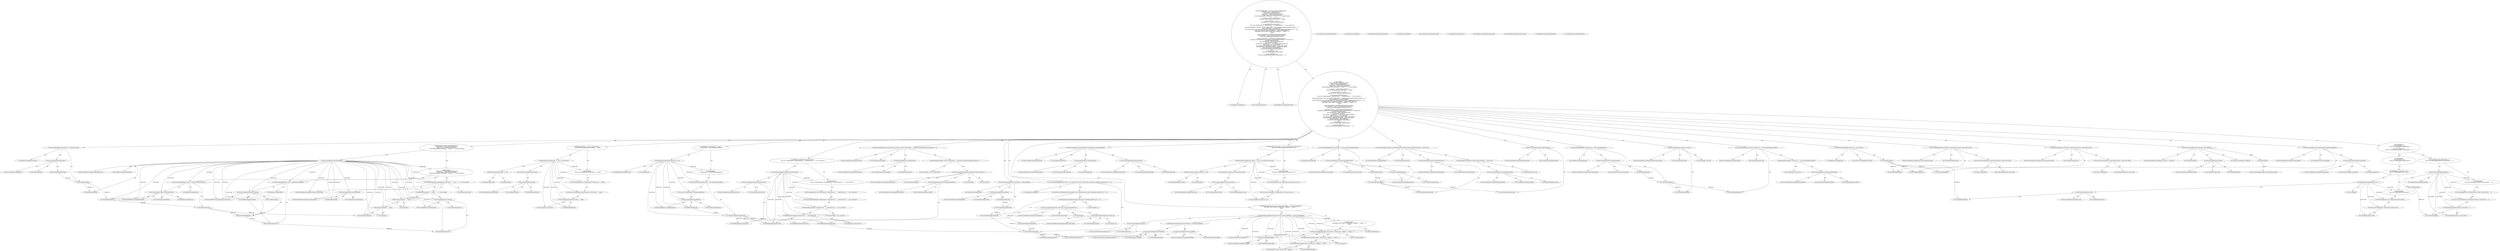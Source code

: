 digraph "execute#?" {
0 [label="2:CtTypeReferenceImpl@void" shape=ellipse]
1 [label="2:CtVirtualElement@execute" shape=ellipse]
2 [label="2:CtTypeReferenceImpl@TaskException" shape=ellipse]
3 [label="3:CtTypeReferenceImpl@Enumeration" shape=ellipse]
4 [label="3:CtExecutableReferenceImpl@keys()" shape=ellipse]
5 [label="3:CtVirtualElement@keys" shape=ellipse]
6 [label="3:CtFieldReadImpl@optionalAttrs" shape=ellipse]
7 [label="3:CtInvocationImpl@optionalAttrs.keys()" shape=ellipse]
8 [label="3:CtVirtualElement@iter" shape=ellipse]
9 [label="3:CtLocalVariableImpl@Enumeration iter = optionalAttrs.keys()" shape=ellipse]
10 [label="4:CtExecutableReferenceImpl@hasMoreElements()" shape=ellipse]
11 [label="4:CtVirtualElement@hasMoreElements" shape=ellipse]
12 [label="4:CtVariableReadImpl@iter" shape=ellipse]
13 [label="4:CtInvocationImpl@iter.hasMoreElements()" shape=ellipse]
14 [label="5:CtTypeReferenceImpl@String" shape=ellipse]
15 [label="5:CtExecutableReferenceImpl@nextElement()" shape=ellipse]
16 [label="5:CtVirtualElement@nextElement" shape=ellipse]
17 [label="5:CtVariableReadImpl@iter" shape=ellipse]
18 [label="5:CtInvocationImpl@((String) (iter.nextElement()))" shape=ellipse]
19 [label="5:CtTypeReferenceImpl@String" shape=ellipse]
20 [label="5:CtVirtualElement@name" shape=ellipse]
21 [label="5:CtLocalVariableImpl@String name = ((String) (iter.nextElement()))" shape=ellipse]
22 [label="6:CtTypeReferenceImpl@Object" shape=ellipse]
23 [label="6:CtExecutableReferenceImpl@get(java.lang.String)" shape=ellipse]
24 [label="6:CtVirtualElement@get" shape=ellipse]
25 [label="6:CtFieldReadImpl@optionalAttrs" shape=ellipse]
26 [label="6:CtVariableReadImpl@name" shape=ellipse]
27 [label="6:CtInvocationImpl@optionalAttrs.get(name)" shape=ellipse]
28 [label="6:CtVirtualElement@value" shape=ellipse]
29 [label="6:CtLocalVariableImpl@Object value = optionalAttrs.get(name)" shape=ellipse]
30 [label="7:CtExecutableReferenceImpl@setValue(java.lang.String)" shape=ellipse]
31 [label="7:CtVirtualElement@setValue" shape=ellipse]
32 [label="7:CtExecutableReferenceImpl@createArgument()" shape=ellipse]
33 [label="7:CtVirtualElement@createArgument" shape=ellipse]
34 [label="7:CtFieldReadImpl@cmdl" shape=ellipse]
35 [label="7:CtInvocationImpl@cmdl.createArgument()" shape=ellipse]
36 [label="7:CtLiteralImpl@\"-\"" shape=ellipse]
37 [label="7:CtVariableReadImpl@name" shape=ellipse]
38 [label="7:CtBinaryOperatorImpl@(\"-\" + name)" shape=ellipse]
39 [label="7:CtLiteralImpl@\":\"" shape=ellipse]
40 [label="7:CtBinaryOperatorImpl@((\"-\" + name) + \":\")" shape=ellipse]
41 [label="7:CtExecutableReferenceImpl@toString()" shape=ellipse]
42 [label="7:CtVirtualElement@toString" shape=ellipse]
43 [label="7:CtVariableReadImpl@value" shape=ellipse]
44 [label="7:CtInvocationImpl@value.toString()" shape=ellipse]
45 [label="7:CtBinaryOperatorImpl@((\"-\" + name) + \":\") + value.toString()" shape=ellipse]
46 [label="7:CtInvocationImpl@cmdl.createArgument().setValue(((\"-\" + name) + \":\") + value.toString())" shape=ellipse]
47 [label="4:CtBlockImpl@\{
    String name = ((String) (iter.nextElement()));
    Object value = optionalAttrs.get(name);
    cmdl.createArgument().setValue(((\"-\" + name) + \":\") + value.toString());
\}" shape=ellipse]
48 [label="4:CtWhileImpl@while (iter.hasMoreElements()) \{
    String name = ((String) (iter.nextElement()));
    Object value = optionalAttrs.get(name);
    cmdl.createArgument().setValue(((\"-\" + name) + \":\") + value.toString());
\} " shape=ellipse]
49 [label="9:CtFieldReadImpl@target" shape=ellipse]
50 [label="9:CtLiteralImpl@null" shape=ellipse]
51 [label="9:CtBinaryOperatorImpl@(target == null)" shape=ellipse]
52 [label="9:CtExecutableReferenceImpl@isFile()" shape=ellipse]
53 [label="9:CtVirtualElement@isFile" shape=ellipse]
54 [label="9:CtFieldReadImpl@target" shape=ellipse]
55 [label="9:CtInvocationImpl@target.isFile()" shape=ellipse]
56 [label="9:CtUnaryOperatorImpl@(!target.isFile())" shape=ellipse]
57 [label="9:CtBinaryOperatorImpl@(target == null) || (!target.isFile())" shape=ellipse]
58 [label="10:CtTypeReferenceImpl@TaskException" shape=ellipse]
59 [label="10:CtLiteralImpl@\"Invalid target: \"" shape=ellipse]
60 [label="10:CtFieldReadImpl@target" shape=ellipse]
61 [label="10:CtBinaryOperatorImpl@\"Invalid target: \" + target" shape=ellipse]
62 [label="10:CtConstructorCallImpl@new TaskException(\"Invalid target: \" + target)" shape=ellipse]
63 [label="10:CtThrowImpl@throw new TaskException(\"Invalid target: \" + target)" shape=ellipse]
64 [label="9:CtBlockImpl@\{
    throw new TaskException(\"Invalid target: \" + target);
\}" shape=ellipse]
65 [label="9:CtIfImpl@if ((target == null) || (!target.isFile())) \{
    throw new TaskException(\"Invalid target: \" + target);
\}" shape=ellipse]
66 [label="12:CtFieldReadImpl@outputDirectory" shape=ellipse]
67 [label="12:CtLiteralImpl@null" shape=ellipse]
68 [label="12:CtBinaryOperatorImpl@outputDirectory == null" shape=ellipse]
69 [label="13:CtFieldWriteImpl@outputDirectory" shape=ellipse]
70 [label="13:CtTypeReferenceImpl@File" shape=ellipse]
71 [label="13:CtExecutableReferenceImpl@getParent()" shape=ellipse]
72 [label="13:CtVirtualElement@getParent" shape=ellipse]
73 [label="13:CtFieldReadImpl@target" shape=ellipse]
74 [label="13:CtInvocationImpl@target.getParent()" shape=ellipse]
75 [label="13:CtConstructorCallImpl@new File(target.getParent())" shape=ellipse]
76 [label="13:CtAssignmentImpl@outputDirectory = new File(target.getParent())" shape=ellipse]
77 [label="12:CtBlockImpl@\{
    outputDirectory = new File(target.getParent());
\}" shape=ellipse]
78 [label="12:CtIfImpl@if (outputDirectory == null) \{
    outputDirectory = new File(target.getParent());
\}" shape=ellipse]
79 [label="15:CtExecutableReferenceImpl@isDirectory()" shape=ellipse]
80 [label="15:CtVirtualElement@isDirectory" shape=ellipse]
81 [label="15:CtFieldReadImpl@outputDirectory" shape=ellipse]
82 [label="15:CtInvocationImpl@outputDirectory.isDirectory()" shape=ellipse]
83 [label="15:CtUnaryOperatorImpl@!outputDirectory.isDirectory()" shape=ellipse]
84 [label="16:CtTypeReferenceImpl@TaskException" shape=ellipse]
85 [label="16:CtLiteralImpl@\"'outputdirectory' \"" shape=ellipse]
86 [label="16:CtFieldReadImpl@outputDirectory" shape=ellipse]
87 [label="16:CtBinaryOperatorImpl@(\"'outputdirectory' \" + outputDirectory)" shape=ellipse]
88 [label="16:CtLiteralImpl@\" is not a directory.\"" shape=ellipse]
89 [label="16:CtBinaryOperatorImpl@(\"'outputdirectory' \" + outputDirectory) + \" is not a directory.\"" shape=ellipse]
90 [label="16:CtConstructorCallImpl@new TaskException((\"'outputdirectory' \" + outputDirectory) + \" is not a directory.\")" shape=ellipse]
91 [label="16:CtThrowImpl@throw new TaskException((\"'outputdirectory' \" + outputDirectory) + \" is not a directory.\")" shape=ellipse]
92 [label="15:CtBlockImpl@\{
    throw new TaskException((\"'outputdirectory' \" + outputDirectory) + \" is not a directory.\");
\}" shape=ellipse]
93 [label="15:CtIfImpl@if (!outputDirectory.isDirectory()) \{
    throw new TaskException((\"'outputdirectory' \" + outputDirectory) + \" is not a directory.\");
\}" shape=ellipse]
94 [label="19:CtExecutableReferenceImpl@setValue()" shape=ellipse]
95 [label="18:CtVirtualElement@setValue" shape=ellipse]
96 [label="18:CtExecutableReferenceImpl@createArgument()" shape=ellipse]
97 [label="18:CtVirtualElement@createArgument" shape=ellipse]
98 [label="18:CtFieldReadImpl@cmdl" shape=ellipse]
99 [label="18:CtInvocationImpl@cmdl.createArgument()" shape=ellipse]
100 [label="19:CtLiteralImpl@\"-OUTPUT_DIRECTORY:\"" shape=ellipse]
101 [label="19:CtExecutableReferenceImpl@replace(char,char)" shape=ellipse]
102 [label="19:CtVirtualElement@replace" shape=ellipse]
103 [label="19:CtExecutableReferenceImpl@getAbsolutePath()" shape=ellipse]
104 [label="19:CtVirtualElement@getAbsolutePath" shape=ellipse]
105 [label="19:CtFieldReadImpl@outputDirectory" shape=ellipse]
106 [label="19:CtInvocationImpl@outputDirectory.getAbsolutePath()" shape=ellipse]
107 [label="19:CtLiteralImpl@'\\'" shape=ellipse]
108 [label="19:CtLiteralImpl@'/'" shape=ellipse]
109 [label="19:CtInvocationImpl@outputDirectory.getAbsolutePath().replace('\\', '/')" shape=ellipse]
110 [label="19:CtBinaryOperatorImpl@\"-OUTPUT_DIRECTORY:\" + outputDirectory.getAbsolutePath().replace('\\', '/')" shape=ellipse]
111 [label="18:CtInvocationImpl@cmdl.createArgument().setValue(\"-OUTPUT_DIRECTORY:\" + outputDirectory.getAbsolutePath().replace('\\', '/'))" shape=ellipse]
112 [label="20:CtTypeReferenceImpl@String" shape=ellipse]
113 [label="20:CtExecutableReferenceImpl@getName()" shape=ellipse]
114 [label="20:CtVirtualElement@getName" shape=ellipse]
115 [label="20:CtFieldReadImpl@target" shape=ellipse]
116 [label="20:CtInvocationImpl@target.getName()" shape=ellipse]
117 [label="20:CtVirtualElement@targetName" shape=ellipse]
118 [label="20:CtLocalVariableImpl@String targetName = target.getName()" shape=ellipse]
119 [label="21:CtTypeReferenceImpl@File" shape=ellipse]
120 [label="22:CtTypeReferenceImpl@File" shape=ellipse]
121 [label="22:CtFieldReadImpl@outputDirectory" shape=ellipse]
122 [label="22:CtExecutableReferenceImpl@substring(int,int)" shape=ellipse]
123 [label="22:CtVirtualElement@substring" shape=ellipse]
124 [label="22:CtVariableReadImpl@targetName" shape=ellipse]
125 [label="22:CtLiteralImpl@0" shape=ellipse]
126 [label="22:CtExecutableReferenceImpl@indexOf(java.lang.String)" shape=ellipse]
127 [label="22:CtVirtualElement@indexOf" shape=ellipse]
128 [label="22:CtVariableReadImpl@targetName" shape=ellipse]
129 [label="22:CtLiteralImpl@\".jjt\"" shape=ellipse]
130 [label="22:CtInvocationImpl@targetName.indexOf(\".jjt\")" shape=ellipse]
131 [label="22:CtInvocationImpl@targetName.substring(0, targetName.indexOf(\".jjt\"))" shape=ellipse]
132 [label="22:CtLiteralImpl@\".jj\"" shape=ellipse]
133 [label="22:CtBinaryOperatorImpl@targetName.substring(0, targetName.indexOf(\".jjt\")) + \".jj\"" shape=ellipse]
134 [label="22:CtConstructorCallImpl@new File(outputDirectory, targetName.substring(0, targetName.indexOf(\".jjt\")) + \".jj\")" shape=ellipse]
135 [label="21:CtVirtualElement@javaFile" shape=ellipse]
136 [label="21:CtLocalVariableImpl@final File javaFile = new File(outputDirectory, targetName.substring(0, targetName.indexOf(\".jjt\")) + \".jj\")" shape=ellipse]
137 [label="23:CtExecutableReferenceImpl@exists()" shape=ellipse]
138 [label="23:CtVirtualElement@exists" shape=ellipse]
139 [label="23:CtVariableReadImpl@javaFile" shape=ellipse]
140 [label="23:CtInvocationImpl@javaFile.exists()" shape=ellipse]
141 [label="23:CtExecutableReferenceImpl@lastModified()" shape=ellipse]
142 [label="23:CtVirtualElement@lastModified" shape=ellipse]
143 [label="23:CtFieldReadImpl@target" shape=ellipse]
144 [label="23:CtInvocationImpl@target.lastModified()" shape=ellipse]
145 [label="23:CtExecutableReferenceImpl@lastModified()" shape=ellipse]
146 [label="23:CtVirtualElement@lastModified" shape=ellipse]
147 [label="23:CtVariableReadImpl@javaFile" shape=ellipse]
148 [label="23:CtInvocationImpl@javaFile.lastModified()" shape=ellipse]
149 [label="23:CtBinaryOperatorImpl@(target.lastModified() < javaFile.lastModified())" shape=ellipse]
150 [label="23:CtBinaryOperatorImpl@javaFile.exists() && (target.lastModified() < javaFile.lastModified())" shape=ellipse]
151 [label="24:CtExecutableReferenceImpl@info()" shape=ellipse]
152 [label="24:CtVirtualElement@info" shape=ellipse]
153 [label="24:CtExecutableReferenceImpl@getLogger()" shape=ellipse]
154 [label="24:CtVirtualElement@getLogger" shape=ellipse]
155 [label="24:CtInvocationImpl@getLogger()" shape=ellipse]
156 [label="24:CtLiteralImpl@\"Target is already built - skipping (\"" shape=ellipse]
157 [label="24:CtFieldReadImpl@target" shape=ellipse]
158 [label="24:CtBinaryOperatorImpl@(\"Target is already built - skipping (\" + target)" shape=ellipse]
159 [label="24:CtLiteralImpl@\")\"" shape=ellipse]
160 [label="24:CtBinaryOperatorImpl@(\"Target is already built - skipping (\" + target) + \")\"" shape=ellipse]
161 [label="24:CtInvocationImpl@getLogger().info((\"Target is already built - skipping (\" + target) + \")\")" shape=ellipse]
162 [label="25:CtReturnImpl@return" shape=ellipse]
163 [label="23:CtBlockImpl@\{
    getLogger().info((\"Target is already built - skipping (\" + target) + \")\");
    return;
\}" shape=ellipse]
164 [label="23:CtIfImpl@if (javaFile.exists() && (target.lastModified() < javaFile.lastModified())) \{
    getLogger().info((\"Target is already built - skipping (\" + target) + \")\");
    return;
\}" shape=ellipse]
165 [label="27:CtExecutableReferenceImpl@setValue()" shape=ellipse]
166 [label="27:CtVirtualElement@setValue" shape=ellipse]
167 [label="27:CtExecutableReferenceImpl@createArgument()" shape=ellipse]
168 [label="27:CtVirtualElement@createArgument" shape=ellipse]
169 [label="27:CtFieldReadImpl@cmdl" shape=ellipse]
170 [label="27:CtInvocationImpl@cmdl.createArgument()" shape=ellipse]
171 [label="27:CtExecutableReferenceImpl@getAbsolutePath()" shape=ellipse]
172 [label="27:CtVirtualElement@getAbsolutePath" shape=ellipse]
173 [label="27:CtFieldReadImpl@target" shape=ellipse]
174 [label="27:CtInvocationImpl@target.getAbsolutePath()" shape=ellipse]
175 [label="27:CtInvocationImpl@cmdl.createArgument().setValue(target.getAbsolutePath())" shape=ellipse]
176 [label="28:CtFieldReadImpl@javaccHome" shape=ellipse]
177 [label="28:CtLiteralImpl@null" shape=ellipse]
178 [label="28:CtBinaryOperatorImpl@(javaccHome == null)" shape=ellipse]
179 [label="28:CtExecutableReferenceImpl@isDirectory()" shape=ellipse]
180 [label="28:CtVirtualElement@isDirectory" shape=ellipse]
181 [label="28:CtFieldReadImpl@javaccHome" shape=ellipse]
182 [label="28:CtInvocationImpl@javaccHome.isDirectory()" shape=ellipse]
183 [label="28:CtUnaryOperatorImpl@(!javaccHome.isDirectory())" shape=ellipse]
184 [label="28:CtBinaryOperatorImpl@(javaccHome == null) || (!javaccHome.isDirectory())" shape=ellipse]
185 [label="29:CtTypeReferenceImpl@TaskException" shape=ellipse]
186 [label="29:CtLiteralImpl@\"Javacchome not set.\"" shape=ellipse]
187 [label="29:CtConstructorCallImpl@new TaskException(\"Javacchome not set.\")" shape=ellipse]
188 [label="29:CtThrowImpl@throw new TaskException(\"Javacchome not set.\")" shape=ellipse]
189 [label="28:CtBlockImpl@\{
    throw new TaskException(\"Javacchome not set.\");
\}" shape=ellipse]
190 [label="28:CtIfImpl@if ((javaccHome == null) || (!javaccHome.isDirectory())) \{
    throw new TaskException(\"Javacchome not set.\");
\}" shape=ellipse]
191 [label="31:CtTypeReferenceImpl@Path" shape=ellipse]
192 [label="31:CtExecutableReferenceImpl@createClasspath()" shape=ellipse]
193 [label="31:CtVirtualElement@createClasspath" shape=ellipse]
194 [label="31:CtFieldReadImpl@cmdl" shape=ellipse]
195 [label="31:CtExecutableReferenceImpl@getProject()" shape=ellipse]
196 [label="31:CtVirtualElement@getProject" shape=ellipse]
197 [label="31:CtInvocationImpl@getProject()" shape=ellipse]
198 [label="31:CtInvocationImpl@cmdl.createClasspath(getProject())" shape=ellipse]
199 [label="31:CtVirtualElement@classpath" shape=ellipse]
200 [label="31:CtLocalVariableImpl@final Path classpath = cmdl.createClasspath(getProject())" shape=ellipse]
201 [label="32:CtExecutableReferenceImpl@setPath()" shape=ellipse]
202 [label="32:CtVirtualElement@setPath" shape=ellipse]
203 [label="32:CtExecutableReferenceImpl@createPathElement()" shape=ellipse]
204 [label="32:CtVirtualElement@createPathElement" shape=ellipse]
205 [label="32:CtVariableReadImpl@classpath" shape=ellipse]
206 [label="32:CtInvocationImpl@classpath.createPathElement()" shape=ellipse]
207 [label="32:CtExecutableReferenceImpl@getAbsolutePath()" shape=ellipse]
208 [label="32:CtVirtualElement@getAbsolutePath" shape=ellipse]
209 [label="32:CtFieldReadImpl@javaccHome" shape=ellipse]
210 [label="32:CtInvocationImpl@javaccHome.getAbsolutePath()" shape=ellipse]
211 [label="32:CtLiteralImpl@\"/JavaCC.zip\"" shape=ellipse]
212 [label="32:CtBinaryOperatorImpl@javaccHome.getAbsolutePath() + \"/JavaCC.zip\"" shape=ellipse]
213 [label="32:CtInvocationImpl@classpath.createPathElement().setPath(javaccHome.getAbsolutePath() + \"/JavaCC.zip\")" shape=ellipse]
214 [label="33:CtExecutableReferenceImpl@addJavaRuntime()" shape=ellipse]
215 [label="33:CtVirtualElement@addJavaRuntime" shape=ellipse]
216 [label="33:CtVariableReadImpl@classpath" shape=ellipse]
217 [label="33:CtInvocationImpl@classpath.addJavaRuntime()" shape=ellipse]
218 [label="34:CtTypeReferenceImpl@Argument" shape=ellipse]
219 [label="34:CtExecutableReferenceImpl@createVmArgument()" shape=ellipse]
220 [label="34:CtVirtualElement@createVmArgument" shape=ellipse]
221 [label="34:CtFieldReadImpl@cmdl" shape=ellipse]
222 [label="34:CtInvocationImpl@cmdl.createVmArgument()" shape=ellipse]
223 [label="34:CtVirtualElement@arg" shape=ellipse]
224 [label="34:CtLocalVariableImpl@final Argument arg = cmdl.createVmArgument()" shape=ellipse]
225 [label="35:CtExecutableReferenceImpl@setValue(java.lang.String)" shape=ellipse]
226 [label="35:CtVirtualElement@setValue" shape=ellipse]
227 [label="35:CtVariableReadImpl@arg" shape=ellipse]
228 [label="35:CtLiteralImpl@\"-mx140M\"" shape=ellipse]
229 [label="35:CtInvocationImpl@arg.setValue(\"-mx140M\")" shape=ellipse]
230 [label="36:CtExecutableReferenceImpl@setValue()" shape=ellipse]
231 [label="36:CtVirtualElement@setValue" shape=ellipse]
232 [label="36:CtVariableReadImpl@arg" shape=ellipse]
233 [label="36:CtLiteralImpl@\"-Dinstall.root=\"" shape=ellipse]
234 [label="36:CtExecutableReferenceImpl@getAbsolutePath()" shape=ellipse]
235 [label="36:CtVirtualElement@getAbsolutePath" shape=ellipse]
236 [label="36:CtFieldReadImpl@javaccHome" shape=ellipse]
237 [label="36:CtInvocationImpl@javaccHome.getAbsolutePath()" shape=ellipse]
238 [label="36:CtBinaryOperatorImpl@\"-Dinstall.root=\" + javaccHome.getAbsolutePath()" shape=ellipse]
239 [label="36:CtInvocationImpl@arg.setValue(\"-Dinstall.root=\" + javaccHome.getAbsolutePath())" shape=ellipse]
240 [label="37:CtTypeReferenceImpl@Execute" shape=ellipse]
241 [label="37:CtTypeReferenceImpl@Execute" shape=ellipse]
242 [label="37:CtConstructorCallImpl@new Execute()" shape=ellipse]
243 [label="37:CtVirtualElement@exe" shape=ellipse]
244 [label="37:CtLocalVariableImpl@final Execute exe = new Execute()" shape=ellipse]
245 [label="38:CtExecutableReferenceImpl@setOutput(LogOutputStream)" shape=ellipse]
246 [label="38:CtVirtualElement@setOutput" shape=ellipse]
247 [label="38:CtVariableReadImpl@exe" shape=ellipse]
248 [label="38:CtTypeReferenceImpl@LogOutputStream" shape=ellipse]
249 [label="38:CtThisAccessImpl@this" shape=ellipse]
250 [label="38:CtFieldReadImpl@Project.MSG_INFO" shape=ellipse]
251 [label="38:CtConstructorCallImpl@new LogOutputStream(this, Project.MSG_INFO)" shape=ellipse]
252 [label="38:CtInvocationImpl@exe.setOutput(new LogOutputStream(this, Project.MSG_INFO))" shape=ellipse]
253 [label="39:CtExecutableReferenceImpl@setError(LogOutputStream)" shape=ellipse]
254 [label="39:CtVirtualElement@setError" shape=ellipse]
255 [label="39:CtVariableReadImpl@exe" shape=ellipse]
256 [label="39:CtTypeReferenceImpl@LogOutputStream" shape=ellipse]
257 [label="39:CtThisAccessImpl@this" shape=ellipse]
258 [label="39:CtFieldReadImpl@Project.MSG_INFO" shape=ellipse]
259 [label="39:CtConstructorCallImpl@new LogOutputStream(this, Project.MSG_INFO)" shape=ellipse]
260 [label="39:CtInvocationImpl@exe.setError(new LogOutputStream(this, Project.MSG_INFO))" shape=ellipse]
261 [label="40:CtExecutableReferenceImpl@log(<unknown>,<unknown>)" shape=ellipse]
262 [label="40:CtVirtualElement@log" shape=ellipse]
263 [label="40:CtExecutableReferenceImpl@toString()" shape=ellipse]
264 [label="40:CtVirtualElement@toString" shape=ellipse]
265 [label="40:CtFieldReadImpl@cmdl" shape=ellipse]
266 [label="40:CtInvocationImpl@cmdl.toString()" shape=ellipse]
267 [label="40:CtTypeAccessImpl@MSG_VERBOSE" shape=ellipse]
268 [label="40:CtInvocationImpl@log(cmdl.toString(), MSG_VERBOSE)" shape=ellipse]
269 [label="41:CtExecutableReferenceImpl@setCommandline()" shape=ellipse]
270 [label="41:CtVirtualElement@setCommandline" shape=ellipse]
271 [label="41:CtVariableReadImpl@exe" shape=ellipse]
272 [label="41:CtExecutableReferenceImpl@getCommandline()" shape=ellipse]
273 [label="41:CtVirtualElement@getCommandline" shape=ellipse]
274 [label="41:CtFieldReadImpl@cmdl" shape=ellipse]
275 [label="41:CtInvocationImpl@cmdl.getCommandline()" shape=ellipse]
276 [label="41:CtInvocationImpl@exe.setCommandline(cmdl.getCommandline())" shape=ellipse]
277 [label="43:CtExecutableReferenceImpl@execute()" shape=ellipse]
278 [label="43:CtVirtualElement@execute" shape=ellipse]
279 [label="43:CtVariableReadImpl@exe" shape=ellipse]
280 [label="43:CtInvocationImpl@exe.execute()" shape=ellipse]
281 [label="43:CtLiteralImpl@0" shape=ellipse]
282 [label="43:CtBinaryOperatorImpl@exe.execute() != 0" shape=ellipse]
283 [label="44:CtTypeReferenceImpl@TaskException" shape=ellipse]
284 [label="44:CtLiteralImpl@\"JJTree failed.\"" shape=ellipse]
285 [label="44:CtConstructorCallImpl@new TaskException(\"JJTree failed.\")" shape=ellipse]
286 [label="44:CtThrowImpl@throw new TaskException(\"JJTree failed.\")" shape=ellipse]
287 [label="43:CtBlockImpl@\{
    throw new TaskException(\"JJTree failed.\");
\}" shape=ellipse]
288 [label="43:CtIfImpl@if (exe.execute() != 0) \{
    throw new TaskException(\"JJTree failed.\");
\}" shape=ellipse]
289 [label="42:CtBlockImpl@\{
    if (exe.execute() != 0) \{
        throw new TaskException(\"JJTree failed.\");
    \}
\}" shape=ellipse]
290 [label="46:CtVirtualElement@e" shape=ellipse]
291 [label="46:CtTypeReferenceImpl@IOException" shape=ellipse]
292 [label="46:CtCatchVariableImpl@IOException e" shape=ellipse]
293 [label="47:CtTypeReferenceImpl@TaskException" shape=ellipse]
294 [label="47:CtLiteralImpl@\"Failed to launch JJTree: \"" shape=ellipse]
295 [label="47:CtVariableReadImpl@e" shape=ellipse]
296 [label="47:CtBinaryOperatorImpl@\"Failed to launch JJTree: \" + e" shape=ellipse]
297 [label="47:CtConstructorCallImpl@new TaskException(\"Failed to launch JJTree: \" + e)" shape=ellipse]
298 [label="47:CtThrowImpl@throw new TaskException(\"Failed to launch JJTree: \" + e)" shape=ellipse]
299 [label="46:CtBlockImpl@\{
    throw new TaskException(\"Failed to launch JJTree: \" + e);
\}" shape=ellipse]
300 [label="46:CtCatchImpl@ catch (IOException e) \{
    throw new TaskException(\"Failed to launch JJTree: \" + e);
\}" shape=ellipse]
301 [label="42:CtTryImpl@try \{
    if (exe.execute() != 0) \{
        throw new TaskException(\"JJTree failed.\");
    \}
\} catch (IOException e) \{
    throw new TaskException(\"Failed to launch JJTree: \" + e);
\}" shape=ellipse]
302 [label="2:CtBlockImpl@\{
    Enumeration iter = optionalAttrs.keys();
    while (iter.hasMoreElements()) \{
        String name = ((String) (iter.nextElement()));
        Object value = optionalAttrs.get(name);
        cmdl.createArgument().setValue(((\"-\" + name) + \":\") + value.toString());
    \} 
    if ((target == null) || (!target.isFile())) \{
        throw new TaskException(\"Invalid target: \" + target);
    \}
    if (outputDirectory == null) \{
        outputDirectory = new File(target.getParent());
    \}
    if (!outputDirectory.isDirectory()) \{
        throw new TaskException((\"'outputdirectory' \" + outputDirectory) + \" is not a directory.\");
    \}
    cmdl.createArgument().setValue(\"-OUTPUT_DIRECTORY:\" + outputDirectory.getAbsolutePath().replace('\\', '/'));
    String targetName = target.getName();
    final File javaFile = new File(outputDirectory, targetName.substring(0, targetName.indexOf(\".jjt\")) + \".jj\");
    if (javaFile.exists() && (target.lastModified() < javaFile.lastModified())) \{
        getLogger().info((\"Target is already built - skipping (\" + target) + \")\");
        return;
    \}
    cmdl.createArgument().setValue(target.getAbsolutePath());
    if ((javaccHome == null) || (!javaccHome.isDirectory())) \{
        throw new TaskException(\"Javacchome not set.\");
    \}
    final Path classpath = cmdl.createClasspath(getProject());
    classpath.createPathElement().setPath(javaccHome.getAbsolutePath() + \"/JavaCC.zip\");
    classpath.addJavaRuntime();
    final Argument arg = cmdl.createVmArgument();
    arg.setValue(\"-mx140M\");
    arg.setValue(\"-Dinstall.root=\" + javaccHome.getAbsolutePath());
    final Execute exe = new Execute();
    exe.setOutput(new LogOutputStream(this, Project.MSG_INFO));
    exe.setError(new LogOutputStream(this, Project.MSG_INFO));
    log(cmdl.toString(), MSG_VERBOSE);
    exe.setCommandline(cmdl.getCommandline());
    try \{
        if (exe.execute() != 0) \{
            throw new TaskException(\"JJTree failed.\");
        \}
    \} catch (IOException e) \{
        throw new TaskException(\"Failed to launch JJTree: \" + e);
    \}
\}" shape=ellipse]
303 [label="2:CtMethodImpl@public void execute() throws TaskException \{
    Enumeration iter = optionalAttrs.keys();
    while (iter.hasMoreElements()) \{
        String name = ((String) (iter.nextElement()));
        Object value = optionalAttrs.get(name);
        cmdl.createArgument().setValue(((\"-\" + name) + \":\") + value.toString());
    \} 
    if ((target == null) || (!target.isFile())) \{
        throw new TaskException(\"Invalid target: \" + target);
    \}
    if (outputDirectory == null) \{
        outputDirectory = new File(target.getParent());
    \}
    if (!outputDirectory.isDirectory()) \{
        throw new TaskException((\"'outputdirectory' \" + outputDirectory) + \" is not a directory.\");
    \}
    cmdl.createArgument().setValue(\"-OUTPUT_DIRECTORY:\" + outputDirectory.getAbsolutePath().replace('\\', '/'));
    String targetName = target.getName();
    final File javaFile = new File(outputDirectory, targetName.substring(0, targetName.indexOf(\".jjt\")) + \".jj\");
    if (javaFile.exists() && (target.lastModified() < javaFile.lastModified())) \{
        getLogger().info((\"Target is already built - skipping (\" + target) + \")\");
        return;
    \}
    cmdl.createArgument().setValue(target.getAbsolutePath());
    if ((javaccHome == null) || (!javaccHome.isDirectory())) \{
        throw new TaskException(\"Javacchome not set.\");
    \}
    final Path classpath = cmdl.createClasspath(getProject());
    classpath.createPathElement().setPath(javaccHome.getAbsolutePath() + \"/JavaCC.zip\");
    classpath.addJavaRuntime();
    final Argument arg = cmdl.createVmArgument();
    arg.setValue(\"-mx140M\");
    arg.setValue(\"-Dinstall.root=\" + javaccHome.getAbsolutePath());
    final Execute exe = new Execute();
    exe.setOutput(new LogOutputStream(this, Project.MSG_INFO));
    exe.setError(new LogOutputStream(this, Project.MSG_INFO));
    log(cmdl.toString(), MSG_VERBOSE);
    exe.setCommandline(cmdl.getCommandline());
    try \{
        if (exe.execute() != 0) \{
            throw new TaskException(\"JJTree failed.\");
        \}
    \} catch (IOException e) \{
        throw new TaskException(\"Failed to launch JJTree: \" + e);
    \}
\}" shape=ellipse]
304 [label="40:Update@UPDATE" shape=ellipse]
305 [label="40:CtInvocationImpl@getLogger().debug(cmdl.toString())" shape=ellipse]
6 -> 8 [label="Data Dep"];
7 -> 5 [label="AST"];
7 -> 6 [label="AST"];
7 -> 4 [label="AST"];
8 -> 12 [label="Define-Use"];
8 -> 17 [label="Define-Use"];
9 -> 8 [label="AST"];
9 -> 3 [label="AST"];
9 -> 7 [label="AST"];
13 -> 11 [label="AST"];
13 -> 12 [label="AST"];
13 -> 10 [label="AST"];
13 -> 47 [label="Control Dep"];
13 -> 21 [label="Control Dep"];
13 -> 18 [label="Control Dep"];
13 -> 15 [label="Control Dep"];
13 -> 17 [label="Control Dep"];
13 -> 29 [label="Control Dep"];
13 -> 27 [label="Control Dep"];
13 -> 23 [label="Control Dep"];
13 -> 25 [label="Control Dep"];
13 -> 26 [label="Control Dep"];
13 -> 46 [label="Control Dep"];
13 -> 30 [label="Control Dep"];
13 -> 35 [label="Control Dep"];
13 -> 32 [label="Control Dep"];
13 -> 34 [label="Control Dep"];
13 -> 45 [label="Control Dep"];
13 -> 40 [label="Control Dep"];
13 -> 38 [label="Control Dep"];
13 -> 36 [label="Control Dep"];
13 -> 37 [label="Control Dep"];
13 -> 39 [label="Control Dep"];
13 -> 44 [label="Control Dep"];
13 -> 41 [label="Control Dep"];
13 -> 43 [label="Control Dep"];
17 -> 20 [label="Data Dep"];
18 -> 16 [label="AST"];
18 -> 19 [label="AST"];
18 -> 17 [label="AST"];
18 -> 15 [label="AST"];
20 -> 26 [label="Define-Use"];
20 -> 37 [label="Define-Use"];
21 -> 20 [label="AST"];
21 -> 14 [label="AST"];
21 -> 18 [label="AST"];
25 -> 28 [label="Data Dep"];
26 -> 28 [label="Data Dep"];
27 -> 24 [label="AST"];
27 -> 25 [label="AST"];
27 -> 23 [label="AST"];
27 -> 26 [label="AST"];
28 -> 43 [label="Define-Use"];
29 -> 28 [label="AST"];
29 -> 22 [label="AST"];
29 -> 27 [label="AST"];
35 -> 33 [label="AST"];
35 -> 34 [label="AST"];
35 -> 32 [label="AST"];
38 -> 36 [label="AST"];
38 -> 37 [label="AST"];
40 -> 38 [label="AST"];
40 -> 39 [label="AST"];
44 -> 42 [label="AST"];
44 -> 43 [label="AST"];
44 -> 41 [label="AST"];
45 -> 40 [label="AST"];
45 -> 44 [label="AST"];
46 -> 31 [label="AST"];
46 -> 35 [label="AST"];
46 -> 30 [label="AST"];
46 -> 45 [label="AST"];
47 -> 21 [label="AST"];
47 -> 29 [label="AST"];
47 -> 46 [label="AST"];
48 -> 13 [label="AST"];
48 -> 47 [label="AST"];
51 -> 49 [label="AST"];
51 -> 50 [label="AST"];
55 -> 53 [label="AST"];
55 -> 54 [label="AST"];
55 -> 52 [label="AST"];
56 -> 55 [label="AST"];
57 -> 51 [label="AST"];
57 -> 56 [label="AST"];
57 -> 64 [label="Control Dep"];
57 -> 63 [label="Control Dep"];
57 -> 62 [label="Control Dep"];
57 -> 61 [label="Control Dep"];
57 -> 59 [label="Control Dep"];
57 -> 60 [label="Control Dep"];
61 -> 59 [label="AST"];
61 -> 60 [label="AST"];
62 -> 61 [label="AST"];
63 -> 62 [label="AST"];
64 -> 63 [label="AST"];
65 -> 57 [label="AST"];
65 -> 64 [label="AST"];
68 -> 66 [label="AST"];
68 -> 67 [label="AST"];
68 -> 77 [label="Control Dep"];
68 -> 76 [label="Control Dep"];
68 -> 69 [label="Control Dep"];
68 -> 75 [label="Control Dep"];
68 -> 74 [label="Control Dep"];
68 -> 71 [label="Control Dep"];
68 -> 73 [label="Control Dep"];
69 -> 81 [label="Define-Use"];
69 -> 86 [label="Define-Use"];
69 -> 105 [label="Define-Use"];
69 -> 121 [label="Define-Use"];
73 -> 69 [label="Data Dep"];
74 -> 72 [label="AST"];
74 -> 73 [label="AST"];
74 -> 71 [label="AST"];
75 -> 74 [label="AST"];
76 -> 69 [label="AST"];
76 -> 75 [label="AST"];
77 -> 76 [label="AST"];
78 -> 68 [label="AST"];
78 -> 77 [label="AST"];
82 -> 80 [label="AST"];
82 -> 81 [label="AST"];
82 -> 79 [label="AST"];
83 -> 82 [label="AST"];
83 -> 92 [label="Control Dep"];
83 -> 91 [label="Control Dep"];
83 -> 90 [label="Control Dep"];
83 -> 89 [label="Control Dep"];
83 -> 87 [label="Control Dep"];
83 -> 85 [label="Control Dep"];
83 -> 86 [label="Control Dep"];
83 -> 88 [label="Control Dep"];
87 -> 85 [label="AST"];
87 -> 86 [label="AST"];
89 -> 87 [label="AST"];
89 -> 88 [label="AST"];
90 -> 89 [label="AST"];
91 -> 90 [label="AST"];
92 -> 91 [label="AST"];
93 -> 83 [label="AST"];
93 -> 92 [label="AST"];
99 -> 97 [label="AST"];
99 -> 98 [label="AST"];
99 -> 96 [label="AST"];
106 -> 104 [label="AST"];
106 -> 105 [label="AST"];
106 -> 103 [label="AST"];
109 -> 102 [label="AST"];
109 -> 106 [label="AST"];
109 -> 101 [label="AST"];
109 -> 107 [label="AST"];
109 -> 108 [label="AST"];
110 -> 100 [label="AST"];
110 -> 109 [label="AST"];
111 -> 95 [label="AST"];
111 -> 99 [label="AST"];
111 -> 94 [label="AST"];
111 -> 110 [label="AST"];
115 -> 117 [label="Data Dep"];
116 -> 114 [label="AST"];
116 -> 115 [label="AST"];
116 -> 113 [label="AST"];
117 -> 124 [label="Define-Use"];
117 -> 128 [label="Define-Use"];
118 -> 117 [label="AST"];
118 -> 112 [label="AST"];
118 -> 116 [label="AST"];
121 -> 135 [label="Data Dep"];
124 -> 135 [label="Data Dep"];
128 -> 135 [label="Data Dep"];
130 -> 127 [label="AST"];
130 -> 128 [label="AST"];
130 -> 126 [label="AST"];
130 -> 129 [label="AST"];
131 -> 123 [label="AST"];
131 -> 124 [label="AST"];
131 -> 122 [label="AST"];
131 -> 125 [label="AST"];
131 -> 130 [label="AST"];
133 -> 131 [label="AST"];
133 -> 132 [label="AST"];
134 -> 121 [label="AST"];
134 -> 133 [label="AST"];
135 -> 139 [label="Define-Use"];
135 -> 147 [label="Define-Use"];
136 -> 135 [label="AST"];
136 -> 119 [label="AST"];
136 -> 134 [label="AST"];
140 -> 138 [label="AST"];
140 -> 139 [label="AST"];
140 -> 137 [label="AST"];
144 -> 142 [label="AST"];
144 -> 143 [label="AST"];
144 -> 141 [label="AST"];
148 -> 146 [label="AST"];
148 -> 147 [label="AST"];
148 -> 145 [label="AST"];
149 -> 144 [label="AST"];
149 -> 148 [label="AST"];
150 -> 140 [label="AST"];
150 -> 149 [label="AST"];
150 -> 163 [label="Control Dep"];
150 -> 161 [label="Control Dep"];
150 -> 151 [label="Control Dep"];
150 -> 155 [label="Control Dep"];
150 -> 153 [label="Control Dep"];
150 -> 160 [label="Control Dep"];
150 -> 158 [label="Control Dep"];
150 -> 156 [label="Control Dep"];
150 -> 157 [label="Control Dep"];
150 -> 159 [label="Control Dep"];
150 -> 162 [label="Control Dep"];
155 -> 154 [label="AST"];
155 -> 153 [label="AST"];
158 -> 156 [label="AST"];
158 -> 157 [label="AST"];
160 -> 158 [label="AST"];
160 -> 159 [label="AST"];
161 -> 152 [label="AST"];
161 -> 155 [label="AST"];
161 -> 151 [label="AST"];
161 -> 160 [label="AST"];
163 -> 161 [label="AST"];
163 -> 162 [label="AST"];
164 -> 150 [label="AST"];
164 -> 163 [label="AST"];
170 -> 168 [label="AST"];
170 -> 169 [label="AST"];
170 -> 167 [label="AST"];
174 -> 172 [label="AST"];
174 -> 173 [label="AST"];
174 -> 171 [label="AST"];
175 -> 166 [label="AST"];
175 -> 170 [label="AST"];
175 -> 165 [label="AST"];
175 -> 174 [label="AST"];
178 -> 176 [label="AST"];
178 -> 177 [label="AST"];
182 -> 180 [label="AST"];
182 -> 181 [label="AST"];
182 -> 179 [label="AST"];
183 -> 182 [label="AST"];
184 -> 178 [label="AST"];
184 -> 183 [label="AST"];
184 -> 189 [label="Control Dep"];
184 -> 188 [label="Control Dep"];
184 -> 187 [label="Control Dep"];
184 -> 186 [label="Control Dep"];
187 -> 186 [label="AST"];
188 -> 187 [label="AST"];
189 -> 188 [label="AST"];
190 -> 184 [label="AST"];
190 -> 189 [label="AST"];
194 -> 199 [label="Data Dep"];
197 -> 196 [label="AST"];
197 -> 195 [label="AST"];
198 -> 193 [label="AST"];
198 -> 194 [label="AST"];
198 -> 192 [label="AST"];
198 -> 197 [label="AST"];
199 -> 205 [label="Define-Use"];
199 -> 216 [label="Define-Use"];
200 -> 199 [label="AST"];
200 -> 191 [label="AST"];
200 -> 198 [label="AST"];
206 -> 204 [label="AST"];
206 -> 205 [label="AST"];
206 -> 203 [label="AST"];
210 -> 208 [label="AST"];
210 -> 209 [label="AST"];
210 -> 207 [label="AST"];
212 -> 210 [label="AST"];
212 -> 211 [label="AST"];
213 -> 202 [label="AST"];
213 -> 206 [label="AST"];
213 -> 201 [label="AST"];
213 -> 212 [label="AST"];
217 -> 215 [label="AST"];
217 -> 216 [label="AST"];
217 -> 214 [label="AST"];
221 -> 223 [label="Data Dep"];
222 -> 220 [label="AST"];
222 -> 221 [label="AST"];
222 -> 219 [label="AST"];
223 -> 227 [label="Define-Use"];
223 -> 232 [label="Define-Use"];
224 -> 223 [label="AST"];
224 -> 218 [label="AST"];
224 -> 222 [label="AST"];
229 -> 226 [label="AST"];
229 -> 227 [label="AST"];
229 -> 225 [label="AST"];
229 -> 228 [label="AST"];
237 -> 235 [label="AST"];
237 -> 236 [label="AST"];
237 -> 234 [label="AST"];
238 -> 233 [label="AST"];
238 -> 237 [label="AST"];
239 -> 231 [label="AST"];
239 -> 232 [label="AST"];
239 -> 230 [label="AST"];
239 -> 238 [label="AST"];
243 -> 247 [label="Define-Use"];
243 -> 255 [label="Define-Use"];
243 -> 271 [label="Define-Use"];
243 -> 279 [label="Define-Use"];
244 -> 243 [label="AST"];
244 -> 240 [label="AST"];
244 -> 242 [label="AST"];
251 -> 249 [label="AST"];
251 -> 250 [label="AST"];
252 -> 246 [label="AST"];
252 -> 247 [label="AST"];
252 -> 245 [label="AST"];
252 -> 251 [label="AST"];
259 -> 257 [label="AST"];
259 -> 258 [label="AST"];
260 -> 254 [label="AST"];
260 -> 255 [label="AST"];
260 -> 253 [label="AST"];
260 -> 259 [label="AST"];
266 -> 264 [label="AST"];
266 -> 265 [label="AST"];
266 -> 263 [label="AST"];
268 -> 262 [label="AST"];
268 -> 261 [label="AST"];
268 -> 266 [label="AST"];
268 -> 267 [label="AST"];
268 -> 304 [label="Action"];
275 -> 273 [label="AST"];
275 -> 274 [label="AST"];
275 -> 272 [label="AST"];
276 -> 270 [label="AST"];
276 -> 271 [label="AST"];
276 -> 269 [label="AST"];
276 -> 275 [label="AST"];
280 -> 278 [label="AST"];
280 -> 279 [label="AST"];
280 -> 277 [label="AST"];
282 -> 280 [label="AST"];
282 -> 281 [label="AST"];
282 -> 287 [label="Control Dep"];
282 -> 286 [label="Control Dep"];
282 -> 285 [label="Control Dep"];
282 -> 284 [label="Control Dep"];
285 -> 284 [label="AST"];
286 -> 285 [label="AST"];
287 -> 286 [label="AST"];
288 -> 282 [label="AST"];
288 -> 287 [label="AST"];
289 -> 288 [label="AST"];
290 -> 295 [label="Define-Use"];
292 -> 290 [label="AST"];
292 -> 291 [label="AST"];
292 -> 299 [label="Control Dep"];
292 -> 298 [label="Control Dep"];
292 -> 297 [label="Control Dep"];
292 -> 296 [label="Control Dep"];
292 -> 294 [label="Control Dep"];
292 -> 295 [label="Control Dep"];
296 -> 294 [label="AST"];
296 -> 295 [label="AST"];
297 -> 296 [label="AST"];
298 -> 297 [label="AST"];
299 -> 298 [label="AST"];
300 -> 292 [label="AST"];
300 -> 299 [label="AST"];
301 -> 289 [label="AST"];
301 -> 300 [label="AST"];
302 -> 9 [label="AST"];
302 -> 48 [label="AST"];
302 -> 65 [label="AST"];
302 -> 78 [label="AST"];
302 -> 93 [label="AST"];
302 -> 111 [label="AST"];
302 -> 118 [label="AST"];
302 -> 136 [label="AST"];
302 -> 164 [label="AST"];
302 -> 175 [label="AST"];
302 -> 190 [label="AST"];
302 -> 200 [label="AST"];
302 -> 213 [label="AST"];
302 -> 217 [label="AST"];
302 -> 224 [label="AST"];
302 -> 229 [label="AST"];
302 -> 239 [label="AST"];
302 -> 244 [label="AST"];
302 -> 252 [label="AST"];
302 -> 260 [label="AST"];
302 -> 268 [label="AST"];
302 -> 276 [label="AST"];
302 -> 301 [label="AST"];
303 -> 1 [label="AST"];
303 -> 0 [label="AST"];
303 -> 2 [label="AST"];
303 -> 302 [label="AST"];
304 -> 305 [label="Action"];
}